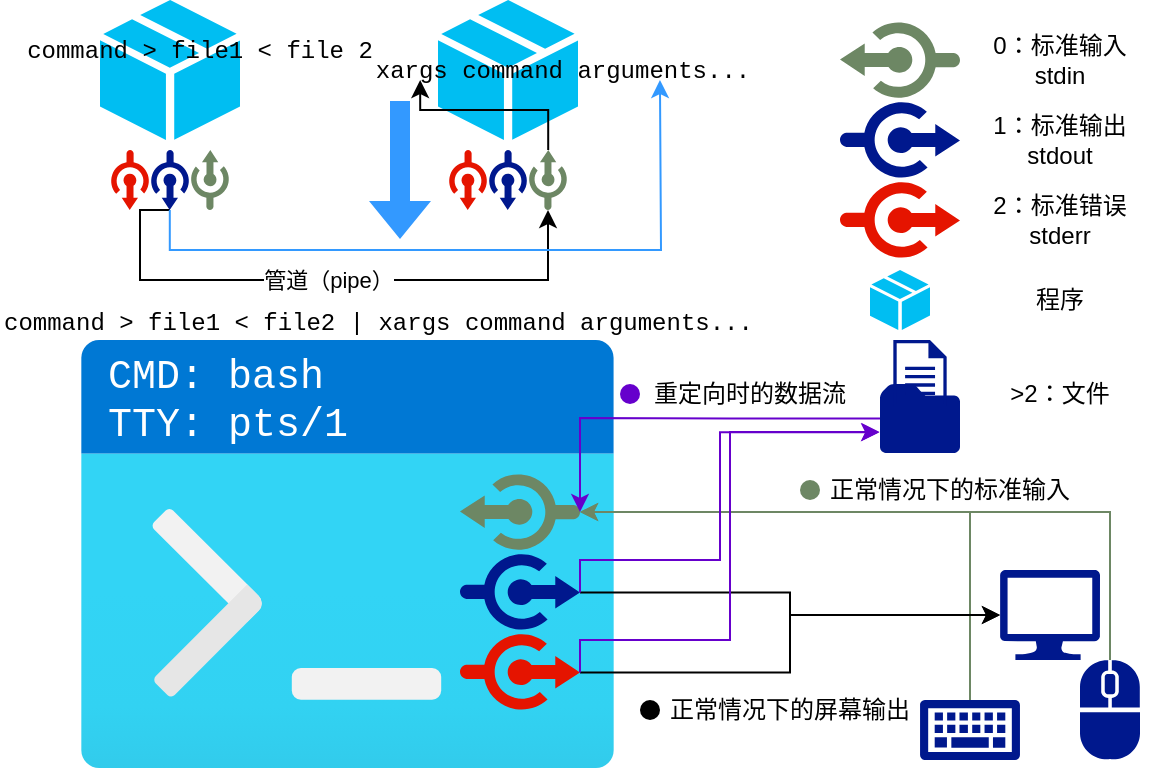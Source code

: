 <mxfile version="27.0.9">
  <diagram name="第 1 页" id="ozZIGOb0Mvk3Rd4HXJWG">
    <mxGraphModel dx="679" dy="421" grid="1" gridSize="10" guides="1" tooltips="1" connect="1" arrows="1" fold="1" page="1" pageScale="1" pageWidth="583" pageHeight="413" math="0" shadow="0">
      <root>
        <mxCell id="0" />
        <mxCell id="1" parent="0" />
        <mxCell id="KO0NpnMOY-s1G4oaOjxm-35" value="" style="group" parent="1" vertex="1" connectable="0">
          <mxGeometry x="40" y="180" width="267.5" height="214" as="geometry" />
        </mxCell>
        <mxCell id="KO0NpnMOY-s1G4oaOjxm-4" value="" style="image;aspect=fixed;html=1;points=[];align=center;fontSize=12;image=img/lib/azure2/general/Dev_Console.svg;" parent="KO0NpnMOY-s1G4oaOjxm-35" vertex="1">
          <mxGeometry width="267.5" height="214" as="geometry" />
        </mxCell>
        <mxCell id="KO0NpnMOY-s1G4oaOjxm-32" value="" style="sketch=0;pointerEvents=1;shadow=0;dashed=0;html=1;strokeColor=none;labelPosition=center;verticalLabelPosition=bottom;verticalAlign=top;align=center;fillColor=#6d8764;shape=mxgraph.mscae.enterprise.connectors;aspect=fixed;fontColor=#ffffff;rotation=-180;" parent="KO0NpnMOY-s1G4oaOjxm-35" vertex="1">
          <mxGeometry x="190" y="66" width="60" height="40" as="geometry" />
        </mxCell>
        <mxCell id="KO0NpnMOY-s1G4oaOjxm-33" value="" style="sketch=0;pointerEvents=1;shadow=0;dashed=0;html=1;strokeColor=none;labelPosition=center;verticalLabelPosition=bottom;verticalAlign=top;align=center;fillColor=#00188D;shape=mxgraph.mscae.enterprise.connectors;aspect=fixed;" parent="KO0NpnMOY-s1G4oaOjxm-35" vertex="1">
          <mxGeometry x="190" y="106" width="60" height="40" as="geometry" />
        </mxCell>
        <mxCell id="KO0NpnMOY-s1G4oaOjxm-34" value="" style="sketch=0;pointerEvents=1;shadow=0;dashed=0;html=1;strokeColor=none;labelPosition=center;verticalLabelPosition=bottom;verticalAlign=top;align=center;fillColor=#e51400;shape=mxgraph.mscae.enterprise.connectors;aspect=fixed;fontColor=#ffffff;" parent="KO0NpnMOY-s1G4oaOjxm-35" vertex="1">
          <mxGeometry x="190" y="146" width="60" height="40" as="geometry" />
        </mxCell>
        <mxCell id="KO0NpnMOY-s1G4oaOjxm-40" value="&lt;font face=&quot;Courier New&quot; style=&quot;font-size: 20px; color: rgb(255, 255, 255);&quot;&gt;CMD: bash&lt;/font&gt;&lt;div&gt;&lt;font face=&quot;Courier New&quot; style=&quot;font-size: 20px; color: rgb(255, 255, 255);&quot;&gt;TTY: pts/1&lt;/font&gt;&lt;/div&gt;" style="text;html=1;align=left;verticalAlign=middle;whiteSpace=wrap;rounded=0;" parent="KO0NpnMOY-s1G4oaOjxm-35" vertex="1">
          <mxGeometry x="12" y="10" width="238" height="40" as="geometry" />
        </mxCell>
        <mxCell id="KO0NpnMOY-s1G4oaOjxm-41" value="" style="sketch=0;aspect=fixed;pointerEvents=1;shadow=0;dashed=0;html=1;strokeColor=none;labelPosition=center;verticalLabelPosition=bottom;verticalAlign=top;align=center;fillColor=#00188D;shape=mxgraph.azure.computer" parent="1" vertex="1">
          <mxGeometry x="500" y="295" width="50" height="45" as="geometry" />
        </mxCell>
        <mxCell id="KO0NpnMOY-s1G4oaOjxm-43" value="" style="sketch=0;aspect=fixed;pointerEvents=1;shadow=0;dashed=0;html=1;strokeColor=none;labelPosition=center;verticalLabelPosition=bottom;verticalAlign=top;align=center;fillColor=#00188D;shape=mxgraph.mscae.enterprise.mouse" parent="1" vertex="1">
          <mxGeometry x="540" y="340" width="30" height="50" as="geometry" />
        </mxCell>
        <mxCell id="KO0NpnMOY-s1G4oaOjxm-46" style="edgeStyle=orthogonalEdgeStyle;rounded=0;orthogonalLoop=1;jettySize=auto;html=1;exitX=0.5;exitY=0;exitDx=0;exitDy=0;exitPerimeter=0;entryX=0;entryY=0.5;entryDx=0;entryDy=0;entryPerimeter=0;strokeColor=#6D8764;" parent="1" source="KO0NpnMOY-s1G4oaOjxm-42" target="KO0NpnMOY-s1G4oaOjxm-32" edge="1">
          <mxGeometry relative="1" as="geometry" />
        </mxCell>
        <mxCell id="KO0NpnMOY-s1G4oaOjxm-47" style="edgeStyle=orthogonalEdgeStyle;rounded=0;orthogonalLoop=1;jettySize=auto;html=1;exitX=0.5;exitY=0;exitDx=0;exitDy=0;exitPerimeter=0;entryX=0;entryY=0.5;entryDx=0;entryDy=0;entryPerimeter=0;strokeColor=#6D8764;" parent="1" source="KO0NpnMOY-s1G4oaOjxm-43" target="KO0NpnMOY-s1G4oaOjxm-32" edge="1">
          <mxGeometry relative="1" as="geometry" />
        </mxCell>
        <mxCell id="KO0NpnMOY-s1G4oaOjxm-48" style="edgeStyle=orthogonalEdgeStyle;rounded=0;orthogonalLoop=1;jettySize=auto;html=1;exitX=1;exitY=0.505;exitDx=0;exitDy=0;exitPerimeter=0;entryX=0;entryY=0.5;entryDx=0;entryDy=0;entryPerimeter=0;" parent="1" source="KO0NpnMOY-s1G4oaOjxm-33" target="KO0NpnMOY-s1G4oaOjxm-41" edge="1">
          <mxGeometry relative="1" as="geometry" />
        </mxCell>
        <mxCell id="KO0NpnMOY-s1G4oaOjxm-49" style="edgeStyle=orthogonalEdgeStyle;rounded=0;orthogonalLoop=1;jettySize=auto;html=1;exitX=1;exitY=0.505;exitDx=0;exitDy=0;exitPerimeter=0;entryX=0;entryY=0.5;entryDx=0;entryDy=0;entryPerimeter=0;" parent="1" source="KO0NpnMOY-s1G4oaOjxm-34" target="KO0NpnMOY-s1G4oaOjxm-41" edge="1">
          <mxGeometry relative="1" as="geometry" />
        </mxCell>
        <mxCell id="KO0NpnMOY-s1G4oaOjxm-42" value="" style="sketch=0;aspect=fixed;pointerEvents=1;shadow=0;dashed=0;html=1;strokeColor=none;labelPosition=center;verticalLabelPosition=bottom;verticalAlign=top;align=center;fillColor=#00188D;shape=mxgraph.mscae.enterprise.keyboard" parent="1" vertex="1">
          <mxGeometry x="460" y="360" width="50" height="30" as="geometry" />
        </mxCell>
        <mxCell id="KO0NpnMOY-s1G4oaOjxm-63" style="edgeStyle=orthogonalEdgeStyle;rounded=0;orthogonalLoop=1;jettySize=auto;html=1;exitX=0;exitY=0.5;exitDx=0;exitDy=0;exitPerimeter=0;entryX=0;entryY=0.5;entryDx=0;entryDy=0;entryPerimeter=0;strokeColor=#6600CC;" parent="1" target="KO0NpnMOY-s1G4oaOjxm-32" edge="1">
          <mxGeometry relative="1" as="geometry">
            <mxPoint x="440" y="219.259" as="sourcePoint" />
            <Array as="points">
              <mxPoint x="365" y="219" />
              <mxPoint x="290" y="219" />
            </Array>
          </mxGeometry>
        </mxCell>
        <mxCell id="KO0NpnMOY-s1G4oaOjxm-64" style="edgeStyle=orthogonalEdgeStyle;rounded=0;orthogonalLoop=1;jettySize=auto;html=1;exitX=1;exitY=0.505;exitDx=0;exitDy=0;exitPerimeter=0;entryX=-0.011;entryY=0.7;entryDx=0;entryDy=0;entryPerimeter=0;strokeColor=#6600CC;" parent="1" source="KO0NpnMOY-s1G4oaOjxm-33" edge="1">
          <mxGeometry relative="1" as="geometry">
            <mxPoint x="439.56" y="226.139" as="targetPoint" />
            <Array as="points">
              <mxPoint x="290" y="290" />
              <mxPoint x="360" y="290" />
              <mxPoint x="360" y="226" />
            </Array>
          </mxGeometry>
        </mxCell>
        <mxCell id="KO0NpnMOY-s1G4oaOjxm-65" style="edgeStyle=orthogonalEdgeStyle;rounded=0;orthogonalLoop=1;jettySize=auto;html=1;exitX=1;exitY=0.505;exitDx=0;exitDy=0;exitPerimeter=0;entryX=-0.004;entryY=0.702;entryDx=0;entryDy=0;entryPerimeter=0;strokeColor=#6600CC;" parent="1" source="KO0NpnMOY-s1G4oaOjxm-34" edge="1">
          <mxGeometry relative="1" as="geometry">
            <mxPoint x="439.84" y="226.208" as="targetPoint" />
            <Array as="points">
              <mxPoint x="290" y="330" />
              <mxPoint x="365" y="330" />
              <mxPoint x="365" y="226" />
              <mxPoint x="440" y="226" />
            </Array>
          </mxGeometry>
        </mxCell>
        <mxCell id="KO0NpnMOY-s1G4oaOjxm-96" value="" style="group" parent="1" vertex="1" connectable="0">
          <mxGeometry x="219" y="10" width="145" height="105" as="geometry" />
        </mxCell>
        <mxCell id="KO0NpnMOY-s1G4oaOjxm-85" value="" style="verticalLabelPosition=bottom;html=1;verticalAlign=top;align=center;strokeColor=none;fillColor=#00BEF2;shape=mxgraph.azure.cloud_service_package_file;container=0;" parent="KO0NpnMOY-s1G4oaOjxm-96" vertex="1">
          <mxGeometry width="70" height="70" as="geometry" />
        </mxCell>
        <mxCell id="KO0NpnMOY-s1G4oaOjxm-87" value="" style="sketch=0;pointerEvents=1;shadow=0;dashed=0;html=1;strokeColor=none;labelPosition=center;verticalLabelPosition=bottom;verticalAlign=top;align=center;fillColor=#6d8764;shape=mxgraph.mscae.enterprise.connectors;aspect=fixed;fontColor=#ffffff;rotation=-90;container=0;" parent="KO0NpnMOY-s1G4oaOjxm-96" vertex="1">
          <mxGeometry x="40" y="80" width="30" height="20" as="geometry" />
        </mxCell>
        <mxCell id="KO0NpnMOY-s1G4oaOjxm-88" value="" style="sketch=0;pointerEvents=1;shadow=0;dashed=0;html=1;strokeColor=none;labelPosition=center;verticalLabelPosition=bottom;verticalAlign=top;align=center;fillColor=#00188D;shape=mxgraph.mscae.enterprise.connectors;aspect=fixed;rotation=90;container=0;" parent="KO0NpnMOY-s1G4oaOjxm-96" vertex="1">
          <mxGeometry x="20" y="80" width="30" height="20" as="geometry" />
        </mxCell>
        <mxCell id="KO0NpnMOY-s1G4oaOjxm-89" value="" style="sketch=0;pointerEvents=1;shadow=0;dashed=0;html=1;strokeColor=none;labelPosition=center;verticalLabelPosition=bottom;verticalAlign=top;align=center;fillColor=#e51400;shape=mxgraph.mscae.enterprise.connectors;aspect=fixed;fontColor=#ffffff;rotation=90;container=0;" parent="KO0NpnMOY-s1G4oaOjxm-96" vertex="1">
          <mxGeometry y="80" width="30" height="20" as="geometry" />
        </mxCell>
        <mxCell id="KO0NpnMOY-s1G4oaOjxm-76" value="" style="verticalLabelPosition=bottom;html=1;verticalAlign=top;align=center;strokeColor=none;fillColor=#00BEF2;shape=mxgraph.azure.cloud_service_package_file;container=0;" parent="1" vertex="1">
          <mxGeometry x="50" y="10" width="70" height="70" as="geometry" />
        </mxCell>
        <mxCell id="KO0NpnMOY-s1G4oaOjxm-78" value="" style="sketch=0;pointerEvents=1;shadow=0;dashed=0;html=1;strokeColor=none;labelPosition=center;verticalLabelPosition=bottom;verticalAlign=top;align=center;fillColor=#6d8764;shape=mxgraph.mscae.enterprise.connectors;aspect=fixed;fontColor=#ffffff;rotation=-90;container=0;" parent="1" vertex="1">
          <mxGeometry x="90" y="90" width="30" height="20" as="geometry" />
        </mxCell>
        <mxCell id="KO0NpnMOY-s1G4oaOjxm-159" value="管道（pipe）" style="edgeStyle=orthogonalEdgeStyle;rounded=0;orthogonalLoop=1;jettySize=auto;html=1;exitX=1;exitY=0.505;exitDx=0;exitDy=0;exitPerimeter=0;entryX=0;entryY=0.5;entryDx=0;entryDy=0;entryPerimeter=0;" parent="1" source="KO0NpnMOY-s1G4oaOjxm-79" target="KO0NpnMOY-s1G4oaOjxm-87" edge="1">
          <mxGeometry x="-0.004" relative="1" as="geometry">
            <mxPoint x="211" y="60" as="targetPoint" />
            <Array as="points">
              <mxPoint x="70" y="115" />
              <mxPoint x="70" y="150" />
              <mxPoint x="274" y="150" />
            </Array>
            <mxPoint as="offset" />
          </mxGeometry>
        </mxCell>
        <mxCell id="KO0NpnMOY-s1G4oaOjxm-79" value="" style="sketch=0;pointerEvents=1;shadow=0;dashed=0;html=1;strokeColor=none;labelPosition=center;verticalLabelPosition=bottom;verticalAlign=top;align=center;fillColor=#00188D;shape=mxgraph.mscae.enterprise.connectors;aspect=fixed;rotation=90;container=0;" parent="1" vertex="1">
          <mxGeometry x="70" y="90" width="30" height="20" as="geometry" />
        </mxCell>
        <mxCell id="KO0NpnMOY-s1G4oaOjxm-80" value="" style="sketch=0;pointerEvents=1;shadow=0;dashed=0;html=1;strokeColor=none;labelPosition=center;verticalLabelPosition=bottom;verticalAlign=top;align=center;fillColor=#e51400;shape=mxgraph.mscae.enterprise.connectors;aspect=fixed;fontColor=#ffffff;rotation=90;container=0;" parent="1" vertex="1">
          <mxGeometry x="50" y="90" width="30" height="20" as="geometry" />
        </mxCell>
        <mxCell id="KO0NpnMOY-s1G4oaOjxm-104" style="edgeStyle=orthogonalEdgeStyle;rounded=0;orthogonalLoop=1;jettySize=auto;html=1;exitX=1;exitY=0.505;exitDx=0;exitDy=0;exitPerimeter=0;entryX=0.748;entryY=0.667;entryDx=0;entryDy=0;entryPerimeter=0;strokeColor=#3399FF;" parent="1" source="KO0NpnMOY-s1G4oaOjxm-79" edge="1">
          <mxGeometry relative="1" as="geometry">
            <mxPoint x="329.978" y="50.01" as="targetPoint" />
          </mxGeometry>
        </mxCell>
        <mxCell id="KO0NpnMOY-s1G4oaOjxm-105" value="" style="shape=flexArrow;endArrow=classic;html=1;rounded=0;strokeColor=none;fillColor=#3399FF;" parent="1" edge="1">
          <mxGeometry width="50" height="50" relative="1" as="geometry">
            <mxPoint x="200" y="60" as="sourcePoint" />
            <mxPoint x="200" y="130" as="targetPoint" />
          </mxGeometry>
        </mxCell>
        <mxCell id="KO0NpnMOY-s1G4oaOjxm-107" value="文字" parent="0" />
        <mxCell id="KO0NpnMOY-s1G4oaOjxm-109" value="&lt;font face=&quot;Courier New&quot;&gt;xargs command arguments...&lt;/font&gt;" style="text;html=1;align=center;verticalAlign=middle;whiteSpace=wrap;rounded=0;container=0;" parent="KO0NpnMOY-s1G4oaOjxm-107" vertex="1">
          <mxGeometry x="181.5" y="30" width="198.5" height="30" as="geometry" />
        </mxCell>
        <mxCell id="KO0NpnMOY-s1G4oaOjxm-110" value="&lt;font face=&quot;Courier New&quot;&gt;command &amp;gt; file1 &amp;lt; file 2&lt;/font&gt;" style="text;html=1;align=center;verticalAlign=middle;whiteSpace=wrap;rounded=0;" parent="KO0NpnMOY-s1G4oaOjxm-107" vertex="1">
          <mxGeometry x="10" y="20" width="180" height="30" as="geometry" />
        </mxCell>
        <mxCell id="KO0NpnMOY-s1G4oaOjxm-111" value="正常情况下的标准输入" style="text;html=1;align=center;verticalAlign=middle;whiteSpace=wrap;rounded=0;" parent="KO0NpnMOY-s1G4oaOjxm-107" vertex="1">
          <mxGeometry x="410" y="240" width="130" height="30" as="geometry" />
        </mxCell>
        <mxCell id="KO0NpnMOY-s1G4oaOjxm-112" value="正常情况下的屏幕输出" style="text;html=1;align=center;verticalAlign=middle;whiteSpace=wrap;rounded=0;" parent="KO0NpnMOY-s1G4oaOjxm-107" vertex="1">
          <mxGeometry x="330" y="350" width="130" height="30" as="geometry" />
        </mxCell>
        <mxCell id="KO0NpnMOY-s1G4oaOjxm-113" value="重定向时的数据流" style="text;html=1;align=center;verticalAlign=middle;whiteSpace=wrap;rounded=0;" parent="KO0NpnMOY-s1G4oaOjxm-107" vertex="1">
          <mxGeometry x="310" y="192" width="130" height="30" as="geometry" />
        </mxCell>
        <mxCell id="KO0NpnMOY-s1G4oaOjxm-114" value="" style="ellipse;whiteSpace=wrap;html=1;aspect=fixed;fillColor=#6600CC;strokeColor=none;" parent="KO0NpnMOY-s1G4oaOjxm-107" vertex="1">
          <mxGeometry x="310" y="202" width="10" height="10" as="geometry" />
        </mxCell>
        <mxCell id="KO0NpnMOY-s1G4oaOjxm-115" value="" style="ellipse;whiteSpace=wrap;html=1;aspect=fixed;fillColor=#6D8764;strokeColor=none;" parent="KO0NpnMOY-s1G4oaOjxm-107" vertex="1">
          <mxGeometry x="400" y="250" width="10" height="10" as="geometry" />
        </mxCell>
        <mxCell id="KO0NpnMOY-s1G4oaOjxm-116" value="" style="ellipse;whiteSpace=wrap;html=1;aspect=fixed;fillColor=#000000;strokeColor=none;" parent="KO0NpnMOY-s1G4oaOjxm-107" vertex="1">
          <mxGeometry x="320" y="360" width="10" height="10" as="geometry" />
        </mxCell>
        <mxCell id="KO0NpnMOY-s1G4oaOjxm-117" value="command &amp;gt; file1 &amp;lt; file2 | xargs command arguments..." style="text;html=1;align=left;verticalAlign=middle;whiteSpace=wrap;rounded=0;fontFamily=Courier New;" parent="KO0NpnMOY-s1G4oaOjxm-107" vertex="1">
          <mxGeometry y="157" width="410" height="30" as="geometry" />
        </mxCell>
        <mxCell id="KO0NpnMOY-s1G4oaOjxm-108" value="图例" parent="0" />
        <mxCell id="KO0NpnMOY-s1G4oaOjxm-118" value="0：标准输入&lt;div&gt;stdin&lt;/div&gt;" style="text;html=1;align=center;verticalAlign=middle;whiteSpace=wrap;rounded=0;" parent="KO0NpnMOY-s1G4oaOjxm-108" vertex="1">
          <mxGeometry x="480" y="20" width="100" height="40" as="geometry" />
        </mxCell>
        <mxCell id="KO0NpnMOY-s1G4oaOjxm-119" value="1：标准输出&lt;div&gt;stdout&lt;/div&gt;" style="text;html=1;align=center;verticalAlign=middle;whiteSpace=wrap;rounded=0;" parent="KO0NpnMOY-s1G4oaOjxm-108" vertex="1">
          <mxGeometry x="480" y="60" width="100" height="40" as="geometry" />
        </mxCell>
        <mxCell id="KO0NpnMOY-s1G4oaOjxm-120" value="2：标准错误&lt;div&gt;stderr&lt;/div&gt;" style="text;html=1;align=center;verticalAlign=middle;whiteSpace=wrap;rounded=0;" parent="KO0NpnMOY-s1G4oaOjxm-108" vertex="1">
          <mxGeometry x="480" y="100" width="100" height="40" as="geometry" />
        </mxCell>
        <mxCell id="KO0NpnMOY-s1G4oaOjxm-121" value="" style="sketch=0;pointerEvents=1;shadow=0;dashed=0;html=1;strokeColor=none;labelPosition=center;verticalLabelPosition=bottom;verticalAlign=top;align=center;fillColor=#6d8764;shape=mxgraph.mscae.enterprise.connectors;aspect=fixed;fontColor=#ffffff;rotation=-180;" parent="KO0NpnMOY-s1G4oaOjxm-108" vertex="1">
          <mxGeometry x="420" y="20" width="60" height="40" as="geometry" />
        </mxCell>
        <mxCell id="KO0NpnMOY-s1G4oaOjxm-122" value="" style="sketch=0;pointerEvents=1;shadow=0;dashed=0;html=1;strokeColor=none;labelPosition=center;verticalLabelPosition=bottom;verticalAlign=top;align=center;fillColor=#00188D;shape=mxgraph.mscae.enterprise.connectors;aspect=fixed;" parent="KO0NpnMOY-s1G4oaOjxm-108" vertex="1">
          <mxGeometry x="420" y="60" width="60" height="40" as="geometry" />
        </mxCell>
        <mxCell id="KO0NpnMOY-s1G4oaOjxm-123" value="" style="sketch=0;pointerEvents=1;shadow=0;dashed=0;html=1;strokeColor=none;labelPosition=center;verticalLabelPosition=bottom;verticalAlign=top;align=center;fillColor=#e51400;shape=mxgraph.mscae.enterprise.connectors;aspect=fixed;fontColor=#ffffff;" parent="KO0NpnMOY-s1G4oaOjxm-108" vertex="1">
          <mxGeometry x="420" y="100" width="60" height="40" as="geometry" />
        </mxCell>
        <mxCell id="KO0NpnMOY-s1G4oaOjxm-124" value="" style="group" parent="KO0NpnMOY-s1G4oaOjxm-108" vertex="1" connectable="0">
          <mxGeometry x="440" y="180" width="40" height="60" as="geometry" />
        </mxCell>
        <mxCell id="KO0NpnMOY-s1G4oaOjxm-125" value="" style="sketch=0;aspect=fixed;pointerEvents=1;shadow=0;dashed=0;html=1;strokeColor=none;labelPosition=center;verticalLabelPosition=bottom;verticalAlign=top;align=center;fillColor=#00188D;shape=mxgraph.mscae.enterprise.folder" parent="KO0NpnMOY-s1G4oaOjxm-124" vertex="1">
          <mxGeometry y="22.059" width="40" height="34.4" as="geometry" />
        </mxCell>
        <mxCell id="KO0NpnMOY-s1G4oaOjxm-126" value="" style="sketch=0;aspect=fixed;pointerEvents=1;shadow=0;dashed=0;html=1;strokeColor=none;labelPosition=center;verticalLabelPosition=bottom;verticalAlign=top;align=center;fillColor=#00188D;shape=mxgraph.mscae.enterprise.document" parent="KO0NpnMOY-s1G4oaOjxm-124" vertex="1">
          <mxGeometry x="6.667" width="26.667" height="33.333" as="geometry" />
        </mxCell>
        <mxCell id="KO0NpnMOY-s1G4oaOjxm-127" value="" style="verticalLabelPosition=bottom;html=1;verticalAlign=top;align=center;strokeColor=none;fillColor=#00BEF2;shape=mxgraph.azure.cloud_service_package_file;" parent="KO0NpnMOY-s1G4oaOjxm-108" vertex="1">
          <mxGeometry x="435" y="145" width="30" height="30" as="geometry" />
        </mxCell>
        <mxCell id="KO0NpnMOY-s1G4oaOjxm-128" value="程序" style="text;html=1;align=center;verticalAlign=middle;whiteSpace=wrap;rounded=0;" parent="KO0NpnMOY-s1G4oaOjxm-108" vertex="1">
          <mxGeometry x="480" y="140" width="100" height="40" as="geometry" />
        </mxCell>
        <mxCell id="KO0NpnMOY-s1G4oaOjxm-129" value="&amp;gt;2：文件" style="text;html=1;align=center;verticalAlign=middle;whiteSpace=wrap;rounded=0;" parent="KO0NpnMOY-s1G4oaOjxm-108" vertex="1">
          <mxGeometry x="480" y="187" width="100" height="40" as="geometry" />
        </mxCell>
        <mxCell id="KO0NpnMOY-s1G4oaOjxm-161" style="edgeStyle=orthogonalEdgeStyle;rounded=0;orthogonalLoop=1;jettySize=auto;html=1;exitX=1;exitY=0.505;exitDx=0;exitDy=0;exitPerimeter=0;entryX=0.144;entryY=0.667;entryDx=0;entryDy=0;entryPerimeter=0;" parent="KO0NpnMOY-s1G4oaOjxm-108" source="KO0NpnMOY-s1G4oaOjxm-87" target="KO0NpnMOY-s1G4oaOjxm-109" edge="1">
          <mxGeometry relative="1" as="geometry">
            <Array as="points">
              <mxPoint x="274" y="65" />
              <mxPoint x="210" y="65" />
            </Array>
          </mxGeometry>
        </mxCell>
      </root>
    </mxGraphModel>
  </diagram>
</mxfile>
